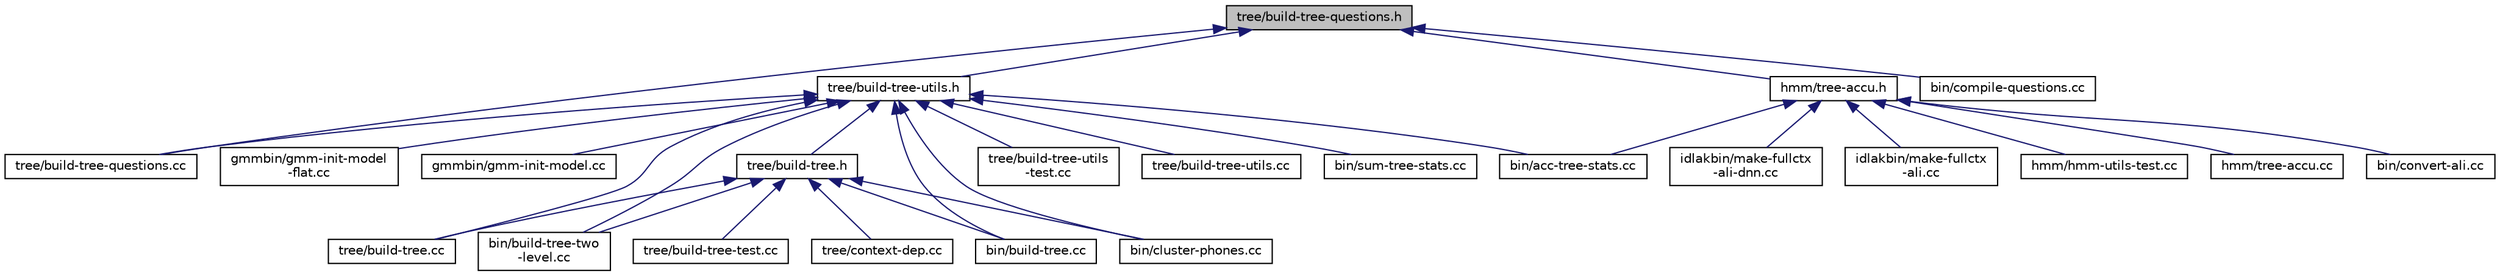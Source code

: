 digraph "tree/build-tree-questions.h"
{
  edge [fontname="Helvetica",fontsize="10",labelfontname="Helvetica",labelfontsize="10"];
  node [fontname="Helvetica",fontsize="10",shape=record];
  Node55 [label="tree/build-tree-questions.h",height=0.2,width=0.4,color="black", fillcolor="grey75", style="filled", fontcolor="black"];
  Node55 -> Node56 [dir="back",color="midnightblue",fontsize="10",style="solid",fontname="Helvetica"];
  Node56 [label="tree/build-tree-questions.cc",height=0.2,width=0.4,color="black", fillcolor="white", style="filled",URL="$build-tree-questions_8cc.html"];
  Node55 -> Node57 [dir="back",color="midnightblue",fontsize="10",style="solid",fontname="Helvetica"];
  Node57 [label="tree/build-tree-utils.h",height=0.2,width=0.4,color="black", fillcolor="white", style="filled",URL="$build-tree-utils_8h.html"];
  Node57 -> Node56 [dir="back",color="midnightblue",fontsize="10",style="solid",fontname="Helvetica"];
  Node57 -> Node58 [dir="back",color="midnightblue",fontsize="10",style="solid",fontname="Helvetica"];
  Node58 [label="tree/build-tree.h",height=0.2,width=0.4,color="black", fillcolor="white", style="filled",URL="$build-tree_8h.html"];
  Node58 -> Node59 [dir="back",color="midnightblue",fontsize="10",style="solid",fontname="Helvetica"];
  Node59 [label="tree/build-tree-test.cc",height=0.2,width=0.4,color="black", fillcolor="white", style="filled",URL="$build-tree-test_8cc.html"];
  Node58 -> Node60 [dir="back",color="midnightblue",fontsize="10",style="solid",fontname="Helvetica"];
  Node60 [label="tree/build-tree.cc",height=0.2,width=0.4,color="black", fillcolor="white", style="filled",URL="$tree_2build-tree_8cc.html"];
  Node58 -> Node61 [dir="back",color="midnightblue",fontsize="10",style="solid",fontname="Helvetica"];
  Node61 [label="tree/context-dep.cc",height=0.2,width=0.4,color="black", fillcolor="white", style="filled",URL="$context-dep_8cc.html"];
  Node58 -> Node62 [dir="back",color="midnightblue",fontsize="10",style="solid",fontname="Helvetica"];
  Node62 [label="bin/build-tree-two\l-level.cc",height=0.2,width=0.4,color="black", fillcolor="white", style="filled",URL="$build-tree-two-level_8cc.html"];
  Node58 -> Node63 [dir="back",color="midnightblue",fontsize="10",style="solid",fontname="Helvetica"];
  Node63 [label="bin/build-tree.cc",height=0.2,width=0.4,color="black", fillcolor="white", style="filled",URL="$bin_2build-tree_8cc.html"];
  Node58 -> Node64 [dir="back",color="midnightblue",fontsize="10",style="solid",fontname="Helvetica"];
  Node64 [label="bin/cluster-phones.cc",height=0.2,width=0.4,color="black", fillcolor="white", style="filled",URL="$cluster-phones_8cc.html"];
  Node57 -> Node65 [dir="back",color="midnightblue",fontsize="10",style="solid",fontname="Helvetica"];
  Node65 [label="tree/build-tree-utils\l-test.cc",height=0.2,width=0.4,color="black", fillcolor="white", style="filled",URL="$build-tree-utils-test_8cc.html"];
  Node57 -> Node66 [dir="back",color="midnightblue",fontsize="10",style="solid",fontname="Helvetica"];
  Node66 [label="tree/build-tree-utils.cc",height=0.2,width=0.4,color="black", fillcolor="white", style="filled",URL="$build-tree-utils_8cc.html"];
  Node57 -> Node60 [dir="back",color="midnightblue",fontsize="10",style="solid",fontname="Helvetica"];
  Node57 -> Node67 [dir="back",color="midnightblue",fontsize="10",style="solid",fontname="Helvetica"];
  Node67 [label="bin/acc-tree-stats.cc",height=0.2,width=0.4,color="black", fillcolor="white", style="filled",URL="$acc-tree-stats_8cc.html"];
  Node57 -> Node62 [dir="back",color="midnightblue",fontsize="10",style="solid",fontname="Helvetica"];
  Node57 -> Node63 [dir="back",color="midnightblue",fontsize="10",style="solid",fontname="Helvetica"];
  Node57 -> Node64 [dir="back",color="midnightblue",fontsize="10",style="solid",fontname="Helvetica"];
  Node57 -> Node68 [dir="back",color="midnightblue",fontsize="10",style="solid",fontname="Helvetica"];
  Node68 [label="bin/sum-tree-stats.cc",height=0.2,width=0.4,color="black", fillcolor="white", style="filled",URL="$sum-tree-stats_8cc.html"];
  Node57 -> Node69 [dir="back",color="midnightblue",fontsize="10",style="solid",fontname="Helvetica"];
  Node69 [label="gmmbin/gmm-init-model\l-flat.cc",height=0.2,width=0.4,color="black", fillcolor="white", style="filled",URL="$gmm-init-model-flat_8cc.html"];
  Node57 -> Node70 [dir="back",color="midnightblue",fontsize="10",style="solid",fontname="Helvetica"];
  Node70 [label="gmmbin/gmm-init-model.cc",height=0.2,width=0.4,color="black", fillcolor="white", style="filled",URL="$gmm-init-model_8cc.html"];
  Node55 -> Node71 [dir="back",color="midnightblue",fontsize="10",style="solid",fontname="Helvetica"];
  Node71 [label="hmm/tree-accu.h",height=0.2,width=0.4,color="black", fillcolor="white", style="filled",URL="$tree-accu_8h.html"];
  Node71 -> Node72 [dir="back",color="midnightblue",fontsize="10",style="solid",fontname="Helvetica"];
  Node72 [label="hmm/hmm-utils-test.cc",height=0.2,width=0.4,color="black", fillcolor="white", style="filled",URL="$hmm-utils-test_8cc.html"];
  Node71 -> Node73 [dir="back",color="midnightblue",fontsize="10",style="solid",fontname="Helvetica"];
  Node73 [label="hmm/tree-accu.cc",height=0.2,width=0.4,color="black", fillcolor="white", style="filled",URL="$tree-accu_8cc.html"];
  Node71 -> Node67 [dir="back",color="midnightblue",fontsize="10",style="solid",fontname="Helvetica"];
  Node71 -> Node74 [dir="back",color="midnightblue",fontsize="10",style="solid",fontname="Helvetica"];
  Node74 [label="bin/convert-ali.cc",height=0.2,width=0.4,color="black", fillcolor="white", style="filled",URL="$convert-ali_8cc.html"];
  Node71 -> Node75 [dir="back",color="midnightblue",fontsize="10",style="solid",fontname="Helvetica"];
  Node75 [label="idlakbin/make-fullctx\l-ali-dnn.cc",height=0.2,width=0.4,color="black", fillcolor="white", style="filled",URL="$make-fullctx-ali-dnn_8cc.html"];
  Node71 -> Node76 [dir="back",color="midnightblue",fontsize="10",style="solid",fontname="Helvetica"];
  Node76 [label="idlakbin/make-fullctx\l-ali.cc",height=0.2,width=0.4,color="black", fillcolor="white", style="filled",URL="$make-fullctx-ali_8cc.html"];
  Node55 -> Node77 [dir="back",color="midnightblue",fontsize="10",style="solid",fontname="Helvetica"];
  Node77 [label="bin/compile-questions.cc",height=0.2,width=0.4,color="black", fillcolor="white", style="filled",URL="$compile-questions_8cc.html"];
}
